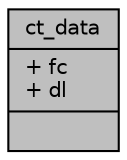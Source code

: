 digraph "ct_data"
{
  edge [fontname="Helvetica",fontsize="10",labelfontname="Helvetica",labelfontsize="10"];
  node [fontname="Helvetica",fontsize="10",shape=record];
  Node1 [label="{ct_data\n|+ fc\l+ dl\l|}",height=0.2,width=0.4,color="black", fillcolor="grey75", style="filled", fontcolor="black"];
}
